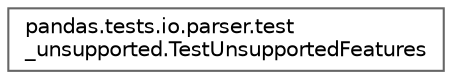 digraph "Graphical Class Hierarchy"
{
 // LATEX_PDF_SIZE
  bgcolor="transparent";
  edge [fontname=Helvetica,fontsize=10,labelfontname=Helvetica,labelfontsize=10];
  node [fontname=Helvetica,fontsize=10,shape=box,height=0.2,width=0.4];
  rankdir="LR";
  Node0 [id="Node000000",label="pandas.tests.io.parser.test\l_unsupported.TestUnsupportedFeatures",height=0.2,width=0.4,color="grey40", fillcolor="white", style="filled",URL="$d9/d07/classpandas_1_1tests_1_1io_1_1parser_1_1test__unsupported_1_1TestUnsupportedFeatures.html",tooltip=" "];
}
